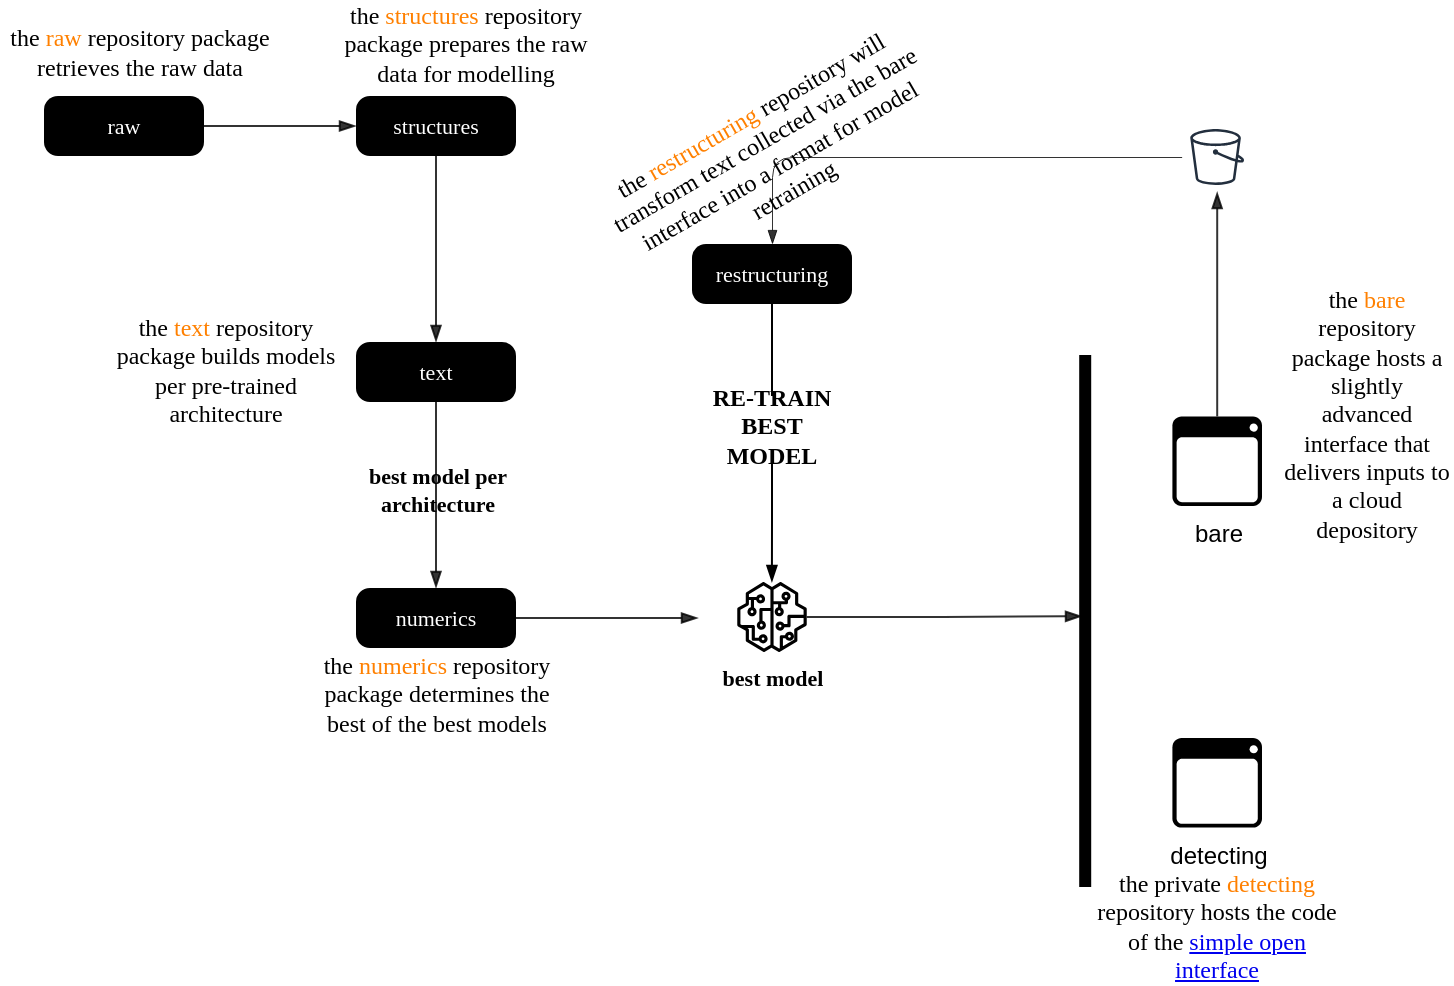 <mxfile version="22.1.2" type="device">
  <diagram name="sketch" id="NKct0yvRwDZPGS5-LY1j">
    <mxGraphModel dx="1098" dy="801" grid="1" gridSize="10" guides="1" tooltips="1" connect="1" arrows="1" fold="1" page="1" pageScale="1" pageWidth="1654" pageHeight="1169" math="0" shadow="0">
      <root>
        <mxCell id="0" />
        <mxCell id="1" parent="0" />
        <UserObject label="raw" link="https://github.com/membranes/raw" linkTarget="_blank" id="gYTZMiJ3hf2rMKiT2wGT-1">
          <mxCell style="rounded=1;absoluteArcSize=1;arcSize=14;whiteSpace=wrap;strokeWidth=2;strokeColor=none;fontFamily=Asap;fontSource=https%3A%2F%2Ffonts.googleapis.com%2Fcss%3Ffamily%3DAsap;fillColor=#000000;fontSize=11;fontColor=#FFFFFF;rotation=0;" parent="1" vertex="1">
            <mxGeometry x="166" y="272" width="80" height="30" as="geometry" />
          </mxCell>
        </UserObject>
        <mxCell id="gYTZMiJ3hf2rMKiT2wGT-29" style="edgeStyle=orthogonalEdgeStyle;rounded=0;orthogonalLoop=1;jettySize=auto;html=1;strokeColor=#000000;opacity=80;endArrow=blockThin;endFill=1;" parent="1" source="gYTZMiJ3hf2rMKiT2wGT-2" target="gYTZMiJ3hf2rMKiT2wGT-3" edge="1">
          <mxGeometry relative="1" as="geometry" />
        </mxCell>
        <mxCell id="gYTZMiJ3hf2rMKiT2wGT-2" value="structures" style="rounded=1;absoluteArcSize=1;arcSize=14;whiteSpace=wrap;strokeWidth=2;strokeColor=none;fontFamily=Asap;fontSource=https%3A%2F%2Ffonts.googleapis.com%2Fcss%3Ffamily%3DAsap;fillColor=#000000;fontSize=11;fontColor=#FFFFFF;rotation=0;" parent="1" vertex="1">
          <mxGeometry x="322" y="272" width="80" height="30" as="geometry" />
        </mxCell>
        <mxCell id="gYTZMiJ3hf2rMKiT2wGT-33" style="edgeStyle=orthogonalEdgeStyle;rounded=0;orthogonalLoop=1;jettySize=auto;html=1;entryX=0.5;entryY=0;entryDx=0;entryDy=0;strokeColor=#000000;opacity=80;endArrow=blockThin;endFill=1;" parent="1" source="gYTZMiJ3hf2rMKiT2wGT-3" target="gYTZMiJ3hf2rMKiT2wGT-18" edge="1">
          <mxGeometry relative="1" as="geometry" />
        </mxCell>
        <mxCell id="gYTZMiJ3hf2rMKiT2wGT-3" value="text" style="rounded=1;absoluteArcSize=1;arcSize=14;whiteSpace=wrap;strokeWidth=2;strokeColor=none;fontFamily=Asap;fontSource=https%3A%2F%2Ffonts.googleapis.com%2Fcss%3Ffamily%3DAsap;fontSize=11;fillColor=#000000;fontColor=#FFFFFF;rotation=0;" parent="1" vertex="1">
          <mxGeometry x="322" y="395" width="80" height="30" as="geometry" />
        </mxCell>
        <mxCell id="gYTZMiJ3hf2rMKiT2wGT-51" style="edgeStyle=orthogonalEdgeStyle;rounded=0;orthogonalLoop=1;jettySize=auto;html=1;entryX=0.5;entryY=0;entryDx=0;entryDy=0;endArrow=none;endFill=0;" parent="1" source="gYTZMiJ3hf2rMKiT2wGT-4" target="gYTZMiJ3hf2rMKiT2wGT-48" edge="1">
          <mxGeometry relative="1" as="geometry" />
        </mxCell>
        <mxCell id="gYTZMiJ3hf2rMKiT2wGT-4" value="restructuring" style="rounded=1;absoluteArcSize=1;arcSize=14;whiteSpace=wrap;strokeWidth=2;strokeColor=none;fontFamily=Asap;fontSource=https%3A%2F%2Ffonts.googleapis.com%2Fcss%3Ffamily%3DAsap;fillColor=#000000;fontSize=11;fontColor=#FFFFFF;rotation=0;" parent="1" vertex="1">
          <mxGeometry x="490" y="346" width="80" height="30" as="geometry" />
        </mxCell>
        <mxCell id="gYTZMiJ3hf2rMKiT2wGT-7" value="" style="curved=1;startArrow=none;;exitX=1;exitY=0.5;rounded=0;strokeColor=#000000;opacity=80;fontFamily=Asap;fontSource=https%3A%2F%2Ffonts.googleapis.com%2Fcss%3Ffamily%3DAsap;exitDx=0;exitDy=0;entryX=0;entryY=0.5;entryDx=0;entryDy=0;endArrow=blockThin;endFill=1;" parent="1" source="gYTZMiJ3hf2rMKiT2wGT-1" target="gYTZMiJ3hf2rMKiT2wGT-2" edge="1">
          <mxGeometry relative="1" as="geometry">
            <Array as="points" />
            <mxPoint x="314" y="289" as="targetPoint" />
          </mxGeometry>
        </mxCell>
        <mxCell id="gYTZMiJ3hf2rMKiT2wGT-55" style="edgeStyle=orthogonalEdgeStyle;rounded=0;orthogonalLoop=1;jettySize=auto;html=1;endArrow=blockThin;endFill=1;opacity=80;" parent="1" source="gYTZMiJ3hf2rMKiT2wGT-18" edge="1">
          <mxGeometry relative="1" as="geometry">
            <mxPoint x="493" y="533" as="targetPoint" />
          </mxGeometry>
        </mxCell>
        <mxCell id="gYTZMiJ3hf2rMKiT2wGT-18" value="numerics" style="rounded=1;absoluteArcSize=1;arcSize=14;whiteSpace=wrap;strokeWidth=2;strokeColor=none;fontFamily=Asap;fontSource=https%3A%2F%2Ffonts.googleapis.com%2Fcss%3Ffamily%3DAsap;fontSize=11;fillColor=#000000;fontColor=#FFFFFF;rotation=0;" parent="1" vertex="1">
          <mxGeometry x="322" y="518" width="80" height="30" as="geometry" />
        </mxCell>
        <mxCell id="gYTZMiJ3hf2rMKiT2wGT-19" value="" style="html=1;points=[];perimeter=orthogonalPerimeter;fillColor=strokeColor;rotation=0;" parent="1" vertex="1">
          <mxGeometry x="684.1" y="402" width="5" height="265" as="geometry" />
        </mxCell>
        <mxCell id="gYTZMiJ3hf2rMKiT2wGT-21" value="best model per architecture" style="text;html=1;strokeColor=none;fillColor=none;align=center;verticalAlign=middle;whiteSpace=wrap;rounded=0;fontFamily=Asap;fontSource=https%3A%2F%2Ffonts.googleapis.com%2Fcss%3Ffamily%3DAsap;fontSize=11;fontStyle=1" parent="1" vertex="1">
          <mxGeometry x="318" y="454" width="90" height="30" as="geometry" />
        </mxCell>
        <mxCell id="gYTZMiJ3hf2rMKiT2wGT-25" value="best model" style="sketch=0;outlineConnect=0;fontColor=#000000;gradientColor=none;fillColor=#000000;strokeColor=none;dashed=0;verticalLabelPosition=bottom;verticalAlign=top;align=center;html=1;fontSize=11;fontStyle=1;aspect=fixed;pointerEvents=1;shape=mxgraph.aws4.sagemaker_model;fontFamily=Asap;fontSource=https%3A%2F%2Ffonts.googleapis.com%2Fcss%3Ffamily%3DAsap;rotation=0;" parent="1" vertex="1">
          <mxGeometry x="512.5" y="515" width="35" height="35" as="geometry" />
        </mxCell>
        <mxCell id="gYTZMiJ3hf2rMKiT2wGT-46" style="edgeStyle=orthogonalEdgeStyle;rounded=1;orthogonalLoop=1;jettySize=auto;html=1;entryX=0.5;entryY=0;entryDx=0;entryDy=0;fontFamily=Asap;fontSource=https%3A%2F%2Ffonts.googleapis.com%2Fcss%3Ffamily%3DAsap;strokeWidth=0.5;endArrow=blockThin;endFill=1;opacity=80;strokeColor=#000000;" parent="1" source="gYTZMiJ3hf2rMKiT2wGT-27" target="gYTZMiJ3hf2rMKiT2wGT-4" edge="1">
          <mxGeometry relative="1" as="geometry" />
        </mxCell>
        <mxCell id="gYTZMiJ3hf2rMKiT2wGT-27" value="" style="sketch=0;outlineConnect=0;fontColor=#232F3E;gradientColor=none;strokeColor=#232F3E;fillColor=#ffffff;dashed=0;verticalLabelPosition=bottom;verticalAlign=top;align=center;html=1;fontSize=12;fontStyle=0;aspect=fixed;shape=mxgraph.aws4.resourceIcon;resIcon=mxgraph.aws4.bucket;rotation=0;" parent="1" vertex="1">
          <mxGeometry x="735.1" y="285" width="35" height="35" as="geometry" />
        </mxCell>
        <mxCell id="gYTZMiJ3hf2rMKiT2wGT-36" value="detecting" style="shadow=0;dashed=0;html=1;strokeColor=none;fillColor=#000000;labelPosition=center;verticalLabelPosition=bottom;verticalAlign=top;align=center;outlineConnect=0;shape=mxgraph.veeam.interface;" parent="1" vertex="1">
          <mxGeometry x="730.2" y="593" width="44.8" height="44.8" as="geometry" />
        </mxCell>
        <mxCell id="gYTZMiJ3hf2rMKiT2wGT-40" style="edgeStyle=orthogonalEdgeStyle;rounded=0;orthogonalLoop=1;jettySize=auto;html=1;endArrow=blockThin;endFill=1;opacity=80;" parent="1" source="gYTZMiJ3hf2rMKiT2wGT-37" target="gYTZMiJ3hf2rMKiT2wGT-27" edge="1">
          <mxGeometry relative="1" as="geometry" />
        </mxCell>
        <mxCell id="gYTZMiJ3hf2rMKiT2wGT-37" value="bare" style="shadow=0;dashed=0;html=1;strokeColor=none;fillColor=#000000;labelPosition=center;verticalLabelPosition=bottom;verticalAlign=top;align=center;outlineConnect=0;shape=mxgraph.veeam.interface;" parent="1" vertex="1">
          <mxGeometry x="730.2" y="432.2" width="44.8" height="44.8" as="geometry" />
        </mxCell>
        <mxCell id="gYTZMiJ3hf2rMKiT2wGT-38" value="the private &lt;font color=&quot;#ff8000&quot;&gt;detecting&lt;/font&gt; repository hosts the code of the &lt;a href=&quot;https://d22j2jhm9iagpk.cloudfront.net/src/c-dispatches-app.html&quot;&gt;simple open interface&lt;/a&gt;" style="text;html=1;strokeColor=none;fillColor=none;align=center;verticalAlign=middle;whiteSpace=wrap;rounded=0;fontFamily=Caveat Brush;fontSource=https%3A%2F%2Ffonts.googleapis.com%2Fcss%3Ffamily%3DCaveat%2BBrush;rotation=0;" parent="1" vertex="1">
          <mxGeometry x="689.1" y="667" width="127" height="40" as="geometry" />
        </mxCell>
        <mxCell id="gYTZMiJ3hf2rMKiT2wGT-39" value="the&amp;nbsp;&lt;font color=&quot;#ff8000&quot;&gt;restructuring&lt;/font&gt; repository will transform text collected via the bare interface into a format for model retraining" style="text;html=1;strokeColor=none;fillColor=none;align=center;verticalAlign=middle;whiteSpace=wrap;rounded=0;fontFamily=Caveat Brush;fontSource=https%3A%2F%2Ffonts.googleapis.com%2Fcss%3Ffamily%3DCaveat%2BBrush;rotation=-30;" parent="1" vertex="1">
          <mxGeometry x="440.799" y="280.001" width="178.4" height="40" as="geometry" />
        </mxCell>
        <mxCell id="gYTZMiJ3hf2rMKiT2wGT-43" value="the&amp;nbsp;&lt;font color=&quot;#ff8000&quot;&gt;raw&lt;/font&gt; repository package retrieves the raw data" style="text;html=1;strokeColor=none;fillColor=none;align=center;verticalAlign=middle;whiteSpace=wrap;rounded=0;fontFamily=Caveat Brush;fontSource=https%3A%2F%2Ffonts.googleapis.com%2Fcss%3Ffamily%3DCaveat%2BBrush;rotation=0;" parent="1" vertex="1">
          <mxGeometry x="144" y="230" width="140" height="40" as="geometry" />
        </mxCell>
        <mxCell id="gYTZMiJ3hf2rMKiT2wGT-44" value="the&amp;nbsp;&lt;font color=&quot;#ff8000&quot;&gt;structures&lt;/font&gt; repository package prepares the raw data for modelling" style="text;html=1;strokeColor=none;fillColor=none;align=center;verticalAlign=middle;whiteSpace=wrap;rounded=0;fontFamily=Caveat Brush;fontSource=https%3A%2F%2Ffonts.googleapis.com%2Fcss%3Ffamily%3DCaveat%2BBrush;rotation=0;" parent="1" vertex="1">
          <mxGeometry x="312.15" y="226" width="129.7" height="40" as="geometry" />
        </mxCell>
        <mxCell id="gYTZMiJ3hf2rMKiT2wGT-45" value="the&amp;nbsp;&lt;font color=&quot;#ff8000&quot;&gt;text&lt;/font&gt; repository package builds models per pre-trained architecture" style="text;html=1;strokeColor=none;fillColor=none;align=center;verticalAlign=middle;whiteSpace=wrap;rounded=0;fontFamily=Caveat Brush;fontSource=https%3A%2F%2Ffonts.googleapis.com%2Fcss%3Ffamily%3DCaveat%2BBrush;rotation=0;" parent="1" vertex="1">
          <mxGeometry x="195.1" y="389" width="123.9" height="40" as="geometry" />
        </mxCell>
        <mxCell id="gYTZMiJ3hf2rMKiT2wGT-52" style="edgeStyle=orthogonalEdgeStyle;rounded=0;orthogonalLoop=1;jettySize=auto;html=1;endArrow=blockThin;endFill=1;" parent="1" source="gYTZMiJ3hf2rMKiT2wGT-48" target="gYTZMiJ3hf2rMKiT2wGT-25" edge="1">
          <mxGeometry relative="1" as="geometry" />
        </mxCell>
        <mxCell id="gYTZMiJ3hf2rMKiT2wGT-48" value="RE-TRAIN BEST MODEL" style="text;html=1;strokeColor=none;fillColor=none;align=center;verticalAlign=middle;whiteSpace=wrap;rounded=0;fontStyle=1;fontFamily=Asap;fontSource=https%3A%2F%2Ffonts.googleapis.com%2Fcss%3Ffamily%3DAsap;" parent="1" vertex="1">
          <mxGeometry x="490" y="422" width="80" height="30" as="geometry" />
        </mxCell>
        <mxCell id="gYTZMiJ3hf2rMKiT2wGT-56" value="the &lt;font color=&quot;#ff8000&quot;&gt;bare&lt;/font&gt; repository package hosts a slightly advanced interface that delivers inputs to a cloud depository" style="text;html=1;strokeColor=none;fillColor=none;align=center;verticalAlign=middle;whiteSpace=wrap;rounded=0;fontFamily=Caveat Brush;fontSource=https%3A%2F%2Ffonts.googleapis.com%2Fcss%3Ffamily%3DCaveat%2BBrush;rotation=0;" parent="1" vertex="1">
          <mxGeometry x="785" y="390" width="85" height="82" as="geometry" />
        </mxCell>
        <mxCell id="gYTZMiJ3hf2rMKiT2wGT-57" value="the&amp;nbsp;&lt;font color=&quot;#ff8000&quot;&gt;numerics&lt;/font&gt; repository package determines the best of the best models" style="text;html=1;strokeColor=none;fillColor=none;align=center;verticalAlign=middle;whiteSpace=wrap;rounded=0;fontFamily=Caveat Brush;fontSource=https%3A%2F%2Ffonts.googleapis.com%2Fcss%3Ffamily%3DCaveat%2BBrush;rotation=0;" parent="1" vertex="1">
          <mxGeometry x="298.5" y="551.4" width="127" height="40" as="geometry" />
        </mxCell>
        <mxCell id="gYTZMiJ3hf2rMKiT2wGT-61" style="edgeStyle=orthogonalEdgeStyle;rounded=0;orthogonalLoop=1;jettySize=auto;html=1;entryX=0.18;entryY=0.491;entryDx=0;entryDy=0;entryPerimeter=0;endArrow=blockThin;endFill=1;opacity=80;" parent="1" source="gYTZMiJ3hf2rMKiT2wGT-25" target="gYTZMiJ3hf2rMKiT2wGT-19" edge="1">
          <mxGeometry relative="1" as="geometry" />
        </mxCell>
      </root>
    </mxGraphModel>
  </diagram>
</mxfile>
